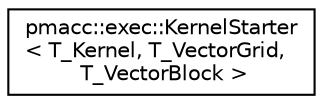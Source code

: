 digraph "Graphical Class Hierarchy"
{
 // LATEX_PDF_SIZE
  edge [fontname="Helvetica",fontsize="10",labelfontname="Helvetica",labelfontsize="10"];
  node [fontname="Helvetica",fontsize="10",shape=record];
  rankdir="LR";
  Node0 [label="pmacc::exec::KernelStarter\l\< T_Kernel, T_VectorGrid,\l T_VectorBlock \>",height=0.2,width=0.4,color="black", fillcolor="white", style="filled",URL="$structpmacc_1_1exec_1_1_kernel_starter.html",tooltip="configured kernel object"];
}
